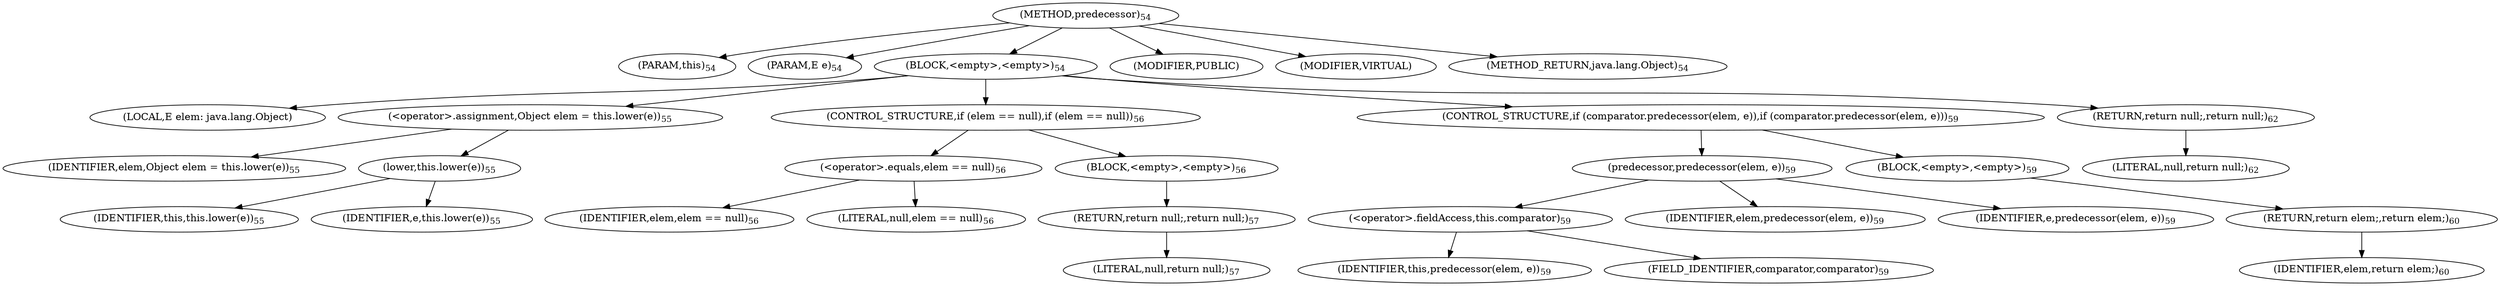 digraph "predecessor" {  
"78" [label = <(METHOD,predecessor)<SUB>54</SUB>> ]
"7" [label = <(PARAM,this)<SUB>54</SUB>> ]
"79" [label = <(PARAM,E e)<SUB>54</SUB>> ]
"80" [label = <(BLOCK,&lt;empty&gt;,&lt;empty&gt;)<SUB>54</SUB>> ]
"81" [label = <(LOCAL,E elem: java.lang.Object)> ]
"82" [label = <(&lt;operator&gt;.assignment,Object elem = this.lower(e))<SUB>55</SUB>> ]
"83" [label = <(IDENTIFIER,elem,Object elem = this.lower(e))<SUB>55</SUB>> ]
"84" [label = <(lower,this.lower(e))<SUB>55</SUB>> ]
"6" [label = <(IDENTIFIER,this,this.lower(e))<SUB>55</SUB>> ]
"85" [label = <(IDENTIFIER,e,this.lower(e))<SUB>55</SUB>> ]
"86" [label = <(CONTROL_STRUCTURE,if (elem == null),if (elem == null))<SUB>56</SUB>> ]
"87" [label = <(&lt;operator&gt;.equals,elem == null)<SUB>56</SUB>> ]
"88" [label = <(IDENTIFIER,elem,elem == null)<SUB>56</SUB>> ]
"89" [label = <(LITERAL,null,elem == null)<SUB>56</SUB>> ]
"90" [label = <(BLOCK,&lt;empty&gt;,&lt;empty&gt;)<SUB>56</SUB>> ]
"91" [label = <(RETURN,return null;,return null;)<SUB>57</SUB>> ]
"92" [label = <(LITERAL,null,return null;)<SUB>57</SUB>> ]
"93" [label = <(CONTROL_STRUCTURE,if (comparator.predecessor(elem, e)),if (comparator.predecessor(elem, e)))<SUB>59</SUB>> ]
"94" [label = <(predecessor,predecessor(elem, e))<SUB>59</SUB>> ]
"95" [label = <(&lt;operator&gt;.fieldAccess,this.comparator)<SUB>59</SUB>> ]
"96" [label = <(IDENTIFIER,this,predecessor(elem, e))<SUB>59</SUB>> ]
"97" [label = <(FIELD_IDENTIFIER,comparator,comparator)<SUB>59</SUB>> ]
"98" [label = <(IDENTIFIER,elem,predecessor(elem, e))<SUB>59</SUB>> ]
"99" [label = <(IDENTIFIER,e,predecessor(elem, e))<SUB>59</SUB>> ]
"100" [label = <(BLOCK,&lt;empty&gt;,&lt;empty&gt;)<SUB>59</SUB>> ]
"101" [label = <(RETURN,return elem;,return elem;)<SUB>60</SUB>> ]
"102" [label = <(IDENTIFIER,elem,return elem;)<SUB>60</SUB>> ]
"103" [label = <(RETURN,return null;,return null;)<SUB>62</SUB>> ]
"104" [label = <(LITERAL,null,return null;)<SUB>62</SUB>> ]
"105" [label = <(MODIFIER,PUBLIC)> ]
"106" [label = <(MODIFIER,VIRTUAL)> ]
"107" [label = <(METHOD_RETURN,java.lang.Object)<SUB>54</SUB>> ]
  "78" -> "7" 
  "78" -> "79" 
  "78" -> "80" 
  "78" -> "105" 
  "78" -> "106" 
  "78" -> "107" 
  "80" -> "81" 
  "80" -> "82" 
  "80" -> "86" 
  "80" -> "93" 
  "80" -> "103" 
  "82" -> "83" 
  "82" -> "84" 
  "84" -> "6" 
  "84" -> "85" 
  "86" -> "87" 
  "86" -> "90" 
  "87" -> "88" 
  "87" -> "89" 
  "90" -> "91" 
  "91" -> "92" 
  "93" -> "94" 
  "93" -> "100" 
  "94" -> "95" 
  "94" -> "98" 
  "94" -> "99" 
  "95" -> "96" 
  "95" -> "97" 
  "100" -> "101" 
  "101" -> "102" 
  "103" -> "104" 
}
